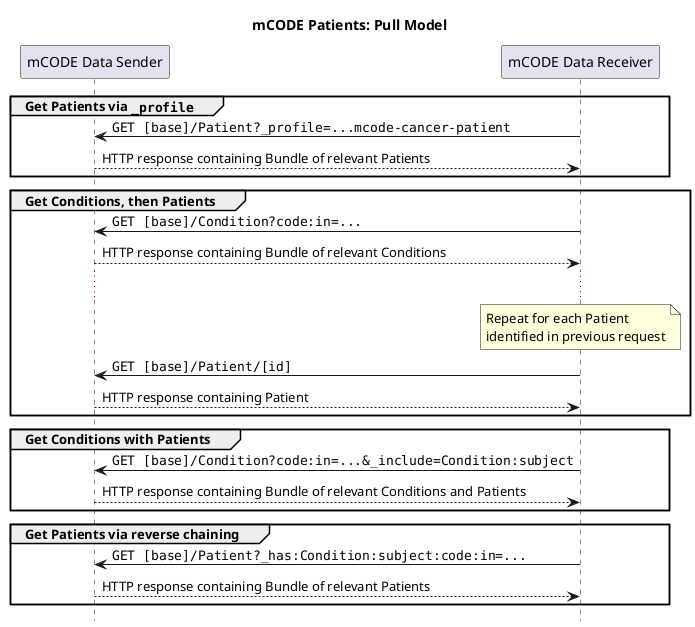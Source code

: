 @startuml
skinparam defaultFontName Arial

title mCODE Patients: Pull Model
hide footbox
participant "mCODE Data Sender" as Sender
participant "mCODE Data Receiver" as Receiver

group Get Patients via ""_profile""
    "Receiver" -> "Sender" : ""GET [base]/Patient?_profile=...mcode-cancer-patient""
    "Sender" --> "Receiver" : HTTP response containing Bundle of relevant Patients
end

group Get Conditions, then Patients
    "Receiver" -> "Sender" : ""GET [base]/Condition?code:in=...""
    "Sender" --> "Receiver" : HTTP response containing Bundle of relevant Conditions
    ...
    note over Receiver
    Repeat for each Patient
    identified in previous request
    end note
    "Receiver" -> "Sender" : ""GET [base]/Patient/[id]""
    "Sender" --> "Receiver" : HTTP response containing Patient
end

group Get Conditions with Patients
    "Receiver" -> "Sender" : ""GET [base]/Condition?code:in=...&_include=Condition:subject""
    "Sender" --> "Receiver" : HTTP response containing Bundle of relevant Conditions and Patients
end

group Get Patients via reverse chaining
    "Receiver" -> "Sender" : ""GET [base]/Patient?_has:Condition:subject:code:in=...""
    "Sender" --> "Receiver" : HTTP response containing Bundle of relevant Patients
end

@enduml
